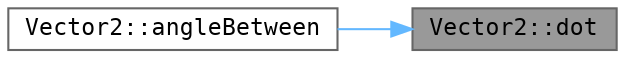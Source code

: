 digraph "Vector2::dot"
{
 // LATEX_PDF_SIZE
  bgcolor="transparent";
  edge [fontname=Consolas,fontsize=11,labelfontname=Helvetica,labelfontsize=10];
  node [fontname=Consolas,fontsize=11,shape=box,height=0.2,width=0.4];
  rankdir="RL";
  Node1 [id="Node000001",label="Vector2::dot",height=0.2,width=0.4,color="gray40", fillcolor="grey60", style="filled", fontcolor="black",tooltip="ベクトルの内積を計算します"];
  Node1 -> Node2 [id="edge1_Node000001_Node000002",dir="back",color="steelblue1",style="solid",tooltip=" "];
  Node2 [id="Node000002",label="Vector2::angleBetween",height=0.2,width=0.4,color="grey40", fillcolor="white", style="filled",URL="$struct_vector2.html#a6fce61eb668fa5d6f2747106855482e5",tooltip="2つのベクトルの間の角度を計算します"];
}
